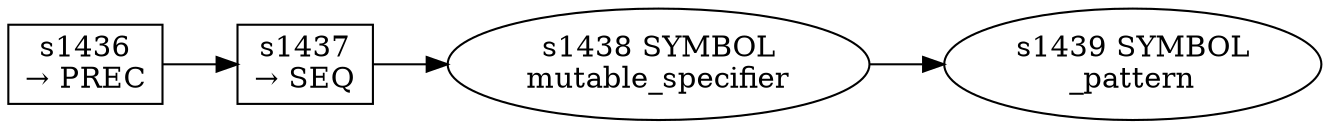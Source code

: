 
  digraph mut_pattern {
  
    rankdir=LR;
  
    s1436 [label="s1436\n&rarr; PREC", shape=record, fixedsize=false, peripheries=1];
  s1437 [label="s1437\n&rarr; SEQ", shape=record, fixedsize=false, peripheries=1];
  s1438 [label="s1438 SYMBOL\nmutable_specifier" href="rust-grammar.json.mutable_specifier.dot.svg"];
  s1437 -> s1438 [];
  s1439 [label="s1439 SYMBOL\n_pattern" href="rust-grammar.json._pattern.dot.svg"];
  s1438 -> s1439 [];
  s1436 -> s1437 [];
  
  }
  